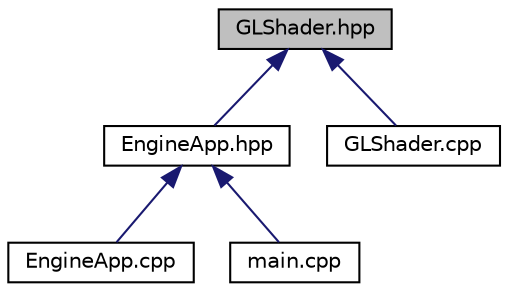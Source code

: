 digraph "GLShader.hpp"
{
  edge [fontname="Helvetica",fontsize="10",labelfontname="Helvetica",labelfontsize="10"];
  node [fontname="Helvetica",fontsize="10",shape=record];
  Node5 [label="GLShader.hpp",height=0.2,width=0.4,color="black", fillcolor="grey75", style="filled", fontcolor="black"];
  Node5 -> Node6 [dir="back",color="midnightblue",fontsize="10",style="solid",fontname="Helvetica"];
  Node6 [label="EngineApp.hpp",height=0.2,width=0.4,color="black", fillcolor="white", style="filled",URL="$_engine_app_8hpp.html",tooltip="Engine class which is main of this program. "];
  Node6 -> Node7 [dir="back",color="midnightblue",fontsize="10",style="solid",fontname="Helvetica"];
  Node7 [label="EngineApp.cpp",height=0.2,width=0.4,color="black", fillcolor="white", style="filled",URL="$_engine_app_8cpp.html"];
  Node6 -> Node8 [dir="back",color="midnightblue",fontsize="10",style="solid",fontname="Helvetica"];
  Node8 [label="main.cpp",height=0.2,width=0.4,color="black", fillcolor="white", style="filled",URL="$main_8cpp.html"];
  Node5 -> Node9 [dir="back",color="midnightblue",fontsize="10",style="solid",fontname="Helvetica"];
  Node9 [label="GLShader.cpp",height=0.2,width=0.4,color="black", fillcolor="white", style="filled",URL="$_g_l_shader_8cpp.html"];
}
